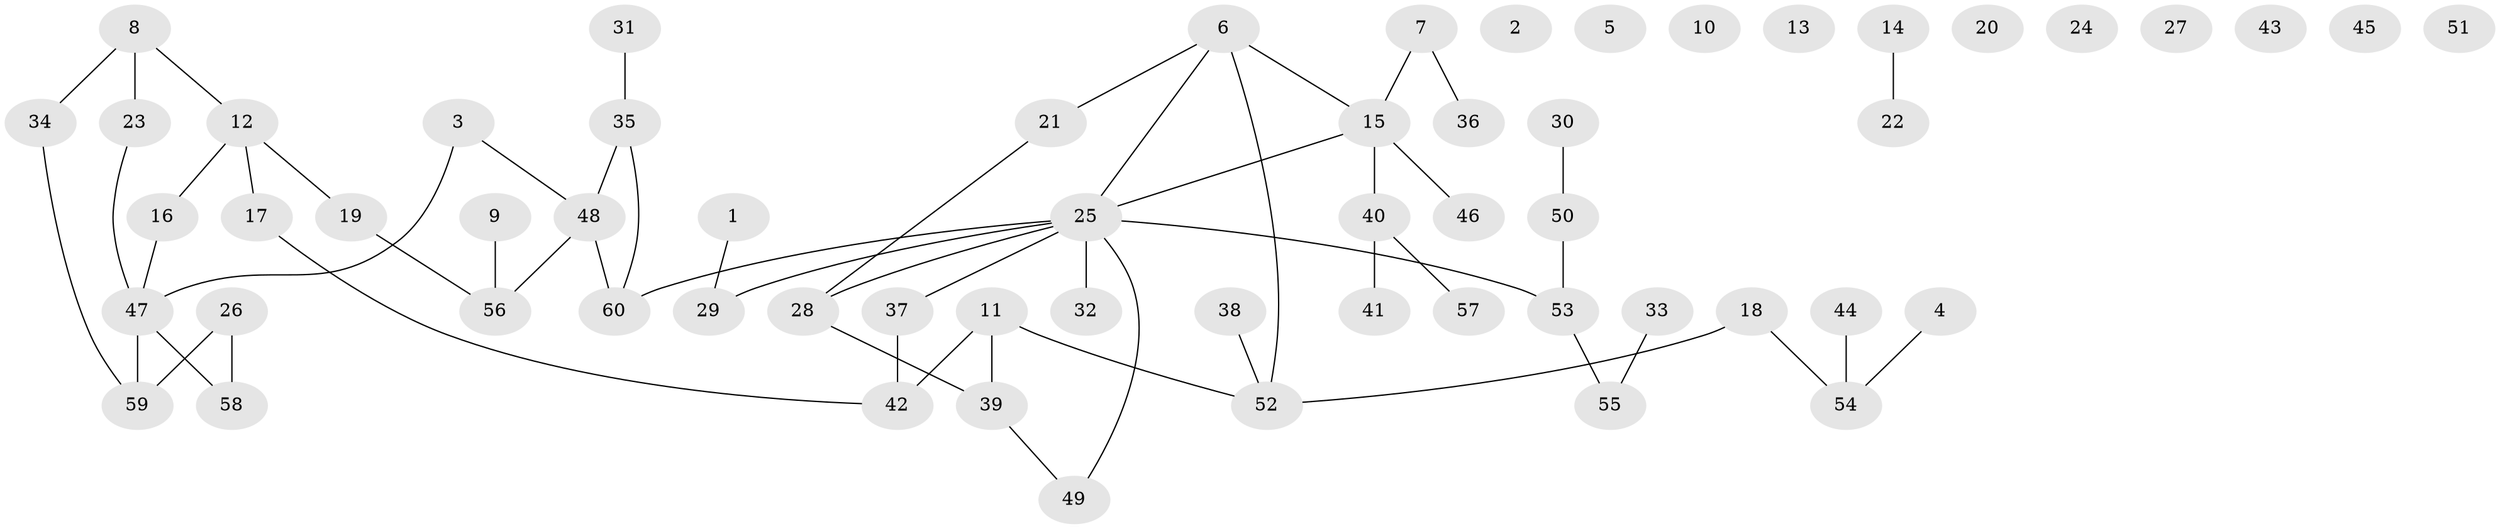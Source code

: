 // coarse degree distribution, {1: 0.3157894736842105, 7: 0.05263157894736842, 2: 0.3157894736842105, 4: 0.05263157894736842, 3: 0.21052631578947367, 5: 0.05263157894736842}
// Generated by graph-tools (version 1.1) at 2025/35/03/04/25 23:35:57]
// undirected, 60 vertices, 59 edges
graph export_dot {
  node [color=gray90,style=filled];
  1;
  2;
  3;
  4;
  5;
  6;
  7;
  8;
  9;
  10;
  11;
  12;
  13;
  14;
  15;
  16;
  17;
  18;
  19;
  20;
  21;
  22;
  23;
  24;
  25;
  26;
  27;
  28;
  29;
  30;
  31;
  32;
  33;
  34;
  35;
  36;
  37;
  38;
  39;
  40;
  41;
  42;
  43;
  44;
  45;
  46;
  47;
  48;
  49;
  50;
  51;
  52;
  53;
  54;
  55;
  56;
  57;
  58;
  59;
  60;
  1 -- 29;
  3 -- 47;
  3 -- 48;
  4 -- 54;
  6 -- 15;
  6 -- 21;
  6 -- 25;
  6 -- 52;
  7 -- 15;
  7 -- 36;
  8 -- 12;
  8 -- 23;
  8 -- 34;
  9 -- 56;
  11 -- 39;
  11 -- 42;
  11 -- 52;
  12 -- 16;
  12 -- 17;
  12 -- 19;
  14 -- 22;
  15 -- 25;
  15 -- 40;
  15 -- 46;
  16 -- 47;
  17 -- 42;
  18 -- 52;
  18 -- 54;
  19 -- 56;
  21 -- 28;
  23 -- 47;
  25 -- 28;
  25 -- 29;
  25 -- 32;
  25 -- 37;
  25 -- 49;
  25 -- 53;
  25 -- 60;
  26 -- 58;
  26 -- 59;
  28 -- 39;
  30 -- 50;
  31 -- 35;
  33 -- 55;
  34 -- 59;
  35 -- 48;
  35 -- 60;
  37 -- 42;
  38 -- 52;
  39 -- 49;
  40 -- 41;
  40 -- 57;
  44 -- 54;
  47 -- 58;
  47 -- 59;
  48 -- 56;
  48 -- 60;
  50 -- 53;
  53 -- 55;
}

